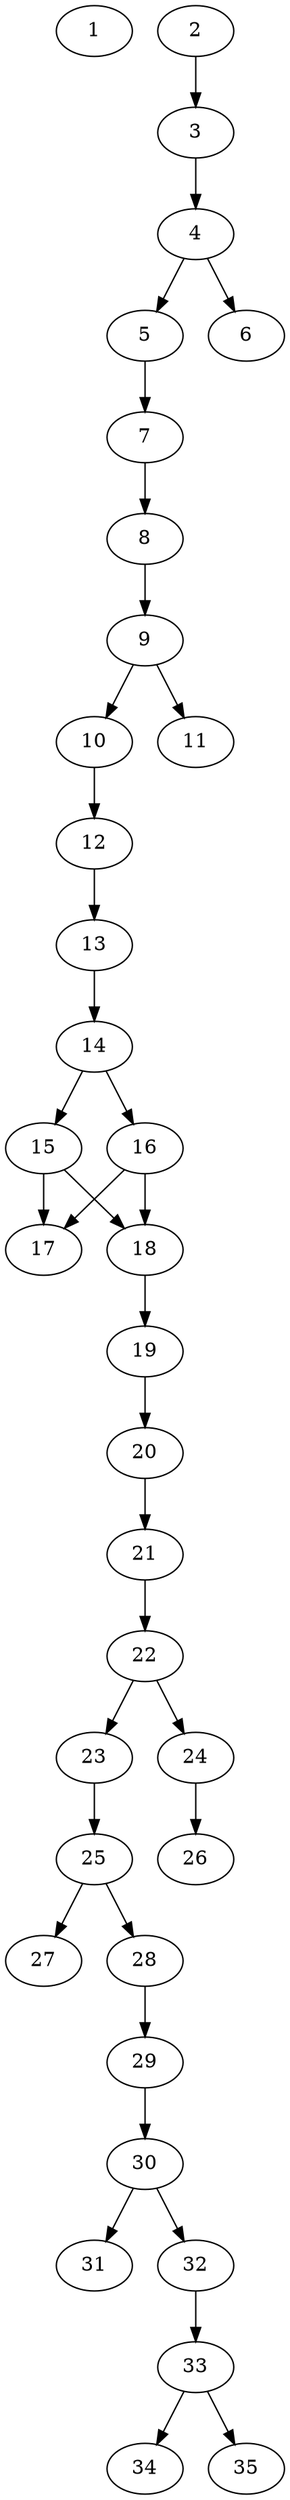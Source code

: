 // DAG automatically generated by daggen at Thu Oct  3 14:05:36 2019
// ./daggen --dot -n 35 --ccr 0.5 --fat 0.3 --regular 0.5 --density 0.6 --mindata 5242880 --maxdata 52428800 
digraph G {
  1 [size="83650560", alpha="0.02", expect_size="41825280"] 
  2 [size="59561984", alpha="0.17", expect_size="29780992"] 
  2 -> 3 [size ="29780992"]
  3 [size="52461568", alpha="0.05", expect_size="26230784"] 
  3 -> 4 [size ="26230784"]
  4 [size="42342400", alpha="0.07", expect_size="21171200"] 
  4 -> 5 [size ="21171200"]
  4 -> 6 [size ="21171200"]
  5 [size="70664192", alpha="0.15", expect_size="35332096"] 
  5 -> 7 [size ="35332096"]
  6 [size="103698432", alpha="0.08", expect_size="51849216"] 
  7 [size="81952768", alpha="0.15", expect_size="40976384"] 
  7 -> 8 [size ="40976384"]
  8 [size="84267008", alpha="0.13", expect_size="42133504"] 
  8 -> 9 [size ="42133504"]
  9 [size="67862528", alpha="0.17", expect_size="33931264"] 
  9 -> 10 [size ="33931264"]
  9 -> 11 [size ="33931264"]
  10 [size="74100736", alpha="0.19", expect_size="37050368"] 
  10 -> 12 [size ="37050368"]
  11 [size="31653888", alpha="0.18", expect_size="15826944"] 
  12 [size="41582592", alpha="0.09", expect_size="20791296"] 
  12 -> 13 [size ="20791296"]
  13 [size="29046784", alpha="0.10", expect_size="14523392"] 
  13 -> 14 [size ="14523392"]
  14 [size="52107264", alpha="0.20", expect_size="26053632"] 
  14 -> 15 [size ="26053632"]
  14 -> 16 [size ="26053632"]
  15 [size="85657600", alpha="0.05", expect_size="42828800"] 
  15 -> 17 [size ="42828800"]
  15 -> 18 [size ="42828800"]
  16 [size="64288768", alpha="0.16", expect_size="32144384"] 
  16 -> 17 [size ="32144384"]
  16 -> 18 [size ="32144384"]
  17 [size="100810752", alpha="0.06", expect_size="50405376"] 
  18 [size="77295616", alpha="0.04", expect_size="38647808"] 
  18 -> 19 [size ="38647808"]
  19 [size="46260224", alpha="0.16", expect_size="23130112"] 
  19 -> 20 [size ="23130112"]
  20 [size="32202752", alpha="0.05", expect_size="16101376"] 
  20 -> 21 [size ="16101376"]
  21 [size="25942016", alpha="0.10", expect_size="12971008"] 
  21 -> 22 [size ="12971008"]
  22 [size="17750016", alpha="0.04", expect_size="8875008"] 
  22 -> 23 [size ="8875008"]
  22 -> 24 [size ="8875008"]
  23 [size="62181376", alpha="0.08", expect_size="31090688"] 
  23 -> 25 [size ="31090688"]
  24 [size="16437248", alpha="0.18", expect_size="8218624"] 
  24 -> 26 [size ="8218624"]
  25 [size="15560704", alpha="0.01", expect_size="7780352"] 
  25 -> 27 [size ="7780352"]
  25 -> 28 [size ="7780352"]
  26 [size="39997440", alpha="0.04", expect_size="19998720"] 
  27 [size="19560448", alpha="0.02", expect_size="9780224"] 
  28 [size="49520640", alpha="0.16", expect_size="24760320"] 
  28 -> 29 [size ="24760320"]
  29 [size="68976640", alpha="0.02", expect_size="34488320"] 
  29 -> 30 [size ="34488320"]
  30 [size="51867648", alpha="0.01", expect_size="25933824"] 
  30 -> 31 [size ="25933824"]
  30 -> 32 [size ="25933824"]
  31 [size="76349440", alpha="0.05", expect_size="38174720"] 
  32 [size="26845184", alpha="0.15", expect_size="13422592"] 
  32 -> 33 [size ="13422592"]
  33 [size="46804992", alpha="0.09", expect_size="23402496"] 
  33 -> 34 [size ="23402496"]
  33 -> 35 [size ="23402496"]
  34 [size="83832832", alpha="0.13", expect_size="41916416"] 
  35 [size="75413504", alpha="0.12", expect_size="37706752"] 
}
